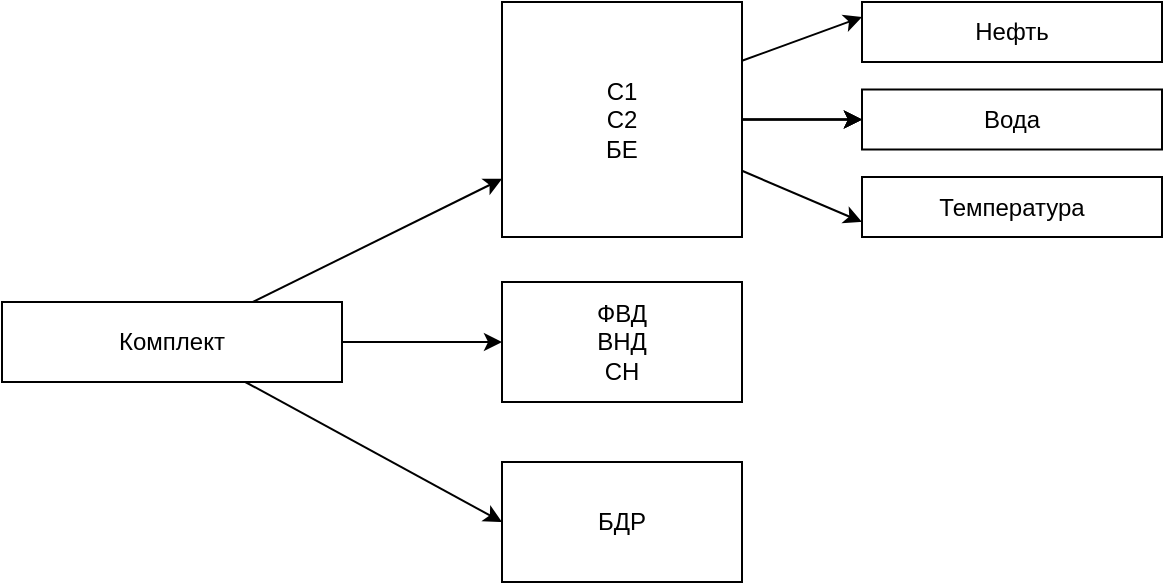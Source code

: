 <mxfile>
    <diagram id="H67Eid-6LQbo3iviw9p9" name="Страница 1">
        <mxGraphModel dx="1145" dy="188" grid="1" gridSize="10" guides="1" tooltips="1" connect="1" arrows="1" fold="1" page="1" pageScale="1" pageWidth="827" pageHeight="1169" math="0" shadow="0">
            <root>
                <mxCell id="0"/>
                <mxCell id="1" parent="0"/>
                <mxCell id="4" value="" style="edgeStyle=none;html=1;" edge="1" parent="1" source="2" target="3">
                    <mxGeometry relative="1" as="geometry"/>
                </mxCell>
                <mxCell id="13" style="edgeStyle=none;html=1;exitX=1;exitY=0.5;exitDx=0;exitDy=0;" edge="1" parent="1" source="2" target="12">
                    <mxGeometry relative="1" as="geometry"/>
                </mxCell>
                <mxCell id="16" value="" style="edgeStyle=none;html=1;entryX=0;entryY=0.5;entryDx=0;entryDy=0;" edge="1" parent="1" source="2" target="19">
                    <mxGeometry relative="1" as="geometry">
                        <mxPoint x="284.375" y="300" as="targetPoint"/>
                    </mxGeometry>
                </mxCell>
                <mxCell id="2" value="Комплект" style="rounded=0;whiteSpace=wrap;html=1;align=center;" vertex="1" parent="1">
                    <mxGeometry y="200" width="170" height="40" as="geometry"/>
                </mxCell>
                <mxCell id="8" value="" style="edgeStyle=none;html=1;" edge="1" parent="1" source="3" target="7">
                    <mxGeometry relative="1" as="geometry"/>
                </mxCell>
                <mxCell id="9" value="" style="edgeStyle=none;html=1;" edge="1" parent="1" source="3" target="7">
                    <mxGeometry relative="1" as="geometry"/>
                </mxCell>
                <mxCell id="10" value="" style="edgeStyle=none;html=1;" edge="1" parent="1" source="3" target="7">
                    <mxGeometry relative="1" as="geometry"/>
                </mxCell>
                <mxCell id="11" style="edgeStyle=none;html=1;exitX=1;exitY=0.25;exitDx=0;exitDy=0;entryX=0;entryY=0.25;entryDx=0;entryDy=0;" edge="1" parent="1" source="3" target="6">
                    <mxGeometry relative="1" as="geometry"/>
                </mxCell>
                <mxCell id="20" style="edgeStyle=none;html=1;entryX=0;entryY=0.75;entryDx=0;entryDy=0;" edge="1" parent="1" source="3" target="14">
                    <mxGeometry relative="1" as="geometry"/>
                </mxCell>
                <mxCell id="3" value="С1&lt;br&gt;С2&lt;br&gt;БЕ&lt;br&gt;" style="rounded=0;whiteSpace=wrap;html=1;" vertex="1" parent="1">
                    <mxGeometry x="250" y="50" width="120" height="117.5" as="geometry"/>
                </mxCell>
                <mxCell id="6" value="Нефть" style="rounded=0;whiteSpace=wrap;html=1;" vertex="1" parent="1">
                    <mxGeometry x="430" y="50" width="150" height="30" as="geometry"/>
                </mxCell>
                <mxCell id="7" value="Вода" style="rounded=0;whiteSpace=wrap;html=1;" vertex="1" parent="1">
                    <mxGeometry x="430" y="93.75" width="150" height="30" as="geometry"/>
                </mxCell>
                <mxCell id="12" value="ФВД&lt;br&gt;ВНД&lt;br&gt;СН" style="rounded=0;whiteSpace=wrap;html=1;" vertex="1" parent="1">
                    <mxGeometry x="250" y="190" width="120" height="60" as="geometry"/>
                </mxCell>
                <mxCell id="14" value="Температура" style="rounded=0;whiteSpace=wrap;html=1;" vertex="1" parent="1">
                    <mxGeometry x="430" y="137.5" width="150" height="30" as="geometry"/>
                </mxCell>
                <mxCell id="19" value="БДР" style="rounded=0;whiteSpace=wrap;html=1;" vertex="1" parent="1">
                    <mxGeometry x="250" y="280" width="120" height="60" as="geometry"/>
                </mxCell>
            </root>
        </mxGraphModel>
    </diagram>
</mxfile>